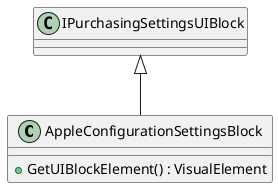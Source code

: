 @startuml
class AppleConfigurationSettingsBlock {
    + GetUIBlockElement() : VisualElement
}
IPurchasingSettingsUIBlock <|-- AppleConfigurationSettingsBlock
@enduml
